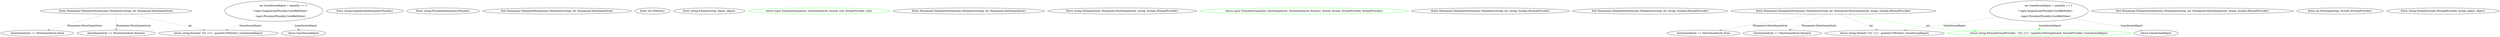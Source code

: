 digraph  {
n0 [cluster="Humanizer.ToQuantityExtensions.ToQuantity(string, int, Humanizer.ShowQuantityAs)", label="Entry Humanizer.ToQuantityExtensions.ToQuantity(string, int, Humanizer.ShowQuantityAs)", span="45-45"];
n1 [cluster="Humanizer.ToQuantityExtensions.ToQuantity(string, int, Humanizer.ShowQuantityAs)", label="var transformedInput = quantity == 1\r\n                ? input.Singularize(Plurality.CouldBeEither)\r\n                : input.Pluralize(Plurality.CouldBeEither)", span="47-49"];
n2 [cluster="Humanizer.ToQuantityExtensions.ToQuantity(string, int, Humanizer.ShowQuantityAs)", label="showQuantityAs == ShowQuantityAs.None", span="51-51"];
n4 [cluster="Humanizer.ToQuantityExtensions.ToQuantity(string, int, Humanizer.ShowQuantityAs)", label="showQuantityAs == ShowQuantityAs.Numeric", span="54-54"];
n6 [cluster="Humanizer.ToQuantityExtensions.ToQuantity(string, int, Humanizer.ShowQuantityAs)", label="return string.Format(''{0} {1}'', quantity.ToWords(), transformedInput);", span="57-57"];
n8 [cluster="string.Singularize(Humanizer.Plurality)", label="Entry string.Singularize(Humanizer.Plurality)", span="194-194"];
n9 [cluster="string.Pluralize(Humanizer.Plurality)", label="Entry string.Pluralize(Humanizer.Plurality)", span="170-170"];
n3 [cluster="Humanizer.ToQuantityExtensions.ToQuantity(string, int, Humanizer.ShowQuantityAs)", label="return transformedInput;", span="52-52"];
n7 [cluster="Humanizer.ToQuantityExtensions.ToQuantity(string, int, Humanizer.ShowQuantityAs)", label="Exit Humanizer.ToQuantityExtensions.ToQuantity(string, int, Humanizer.ShowQuantityAs)", span="45-45"];
n11 [cluster="int.ToWords()", label="Entry int.ToWords()", span="32-32"];
n10 [cluster="string.Format(string, object, object)", label="Entry string.Format(string, object, object)", span="0-0"];
d1 [cluster="Humanizer.ToQuantityExtensions.ToQuantity(string, int, Humanizer.ShowQuantityAs)", color=green, community=0, label="return input.ToQuantity(quantity, showQuantityAs, format: null, formatProvider: null);", prediction=0, span="48-48"];
d0 [cluster="Humanizer.ToQuantityExtensions.ToQuantity(string, int, Humanizer.ShowQuantityAs)", label="Entry Humanizer.ToQuantityExtensions.ToQuantity(string, int, Humanizer.ShowQuantityAs)", span="46-46"];
d3 [cluster="string.ToQuantity(int, Humanizer.ShowQuantityAs, string, System.IFormatProvider)", label="Entry string.ToQuantity(int, Humanizer.ShowQuantityAs, string, System.IFormatProvider)", span="69-69"];
d5 [cluster="Humanizer.ToQuantityExtensions.ToQuantity(string, int, string, System.IFormatProvider)", color=green, community=0, label="return input.ToQuantity(quantity, showQuantityAs: ShowQuantityAs.Numeric, format: format, formatProvider: formatProvider);", prediction=1, span="66-66"];
d4 [cluster="Humanizer.ToQuantityExtensions.ToQuantity(string, int, string, System.IFormatProvider)", label="Entry Humanizer.ToQuantityExtensions.ToQuantity(string, int, string, System.IFormatProvider)", span="64-64"];
d6 [cluster="Humanizer.ToQuantityExtensions.ToQuantity(string, int, string, System.IFormatProvider)", label="Exit Humanizer.ToQuantityExtensions.ToQuantity(string, int, string, System.IFormatProvider)", span="64-64"];
d12 [cluster="Humanizer.ToQuantityExtensions.ToQuantity(string, int, Humanizer.ShowQuantityAs, string, System.IFormatProvider)", color=green, community=0, label="return string.Format(formatProvider, ''{0} {1}'', quantity.ToString(format, formatProvider), transformedInput);", prediction=2, span="79-79"];
d7 [cluster="Humanizer.ToQuantityExtensions.ToQuantity(string, int, Humanizer.ShowQuantityAs, string, System.IFormatProvider)", label="Entry Humanizer.ToQuantityExtensions.ToQuantity(string, int, Humanizer.ShowQuantityAs, string, System.IFormatProvider)", span="69-69"];
d8 [cluster="Humanizer.ToQuantityExtensions.ToQuantity(string, int, Humanizer.ShowQuantityAs, string, System.IFormatProvider)", label="var transformedInput = quantity == 1\r\n                ? input.Singularize(Plurality.CouldBeEither)\r\n                : input.Pluralize(Plurality.CouldBeEither)", span="71-73"];
d11 [cluster="Humanizer.ToQuantityExtensions.ToQuantity(string, int, Humanizer.ShowQuantityAs, string, System.IFormatProvider)", label="showQuantityAs == ShowQuantityAs.Numeric", span="78-78"];
d14 [cluster="Humanizer.ToQuantityExtensions.ToQuantity(string, int, Humanizer.ShowQuantityAs, string, System.IFormatProvider)", label="Exit Humanizer.ToQuantityExtensions.ToQuantity(string, int, Humanizer.ShowQuantityAs, string, System.IFormatProvider)", span="69-69"];
d17 [cluster="int.ToString(string, System.IFormatProvider)", label="Entry int.ToString(string, System.IFormatProvider)", span="0-0"];
d18 [cluster="string.Format(System.IFormatProvider, string, object, object)", label="Entry string.Format(System.IFormatProvider, string, object, object)", span="0-0"];
d9 [cluster="Humanizer.ToQuantityExtensions.ToQuantity(string, int, Humanizer.ShowQuantityAs, string, System.IFormatProvider)", label="showQuantityAs == ShowQuantityAs.None", span="75-75"];
d13 [cluster="Humanizer.ToQuantityExtensions.ToQuantity(string, int, Humanizer.ShowQuantityAs, string, System.IFormatProvider)", label="return string.Format(''{0} {1}'', quantity.ToWords(), transformedInput);", span="81-81"];
d10 [cluster="Humanizer.ToQuantityExtensions.ToQuantity(string, int, Humanizer.ShowQuantityAs, string, System.IFormatProvider)", label="return transformedInput;", span="76-76"];
n0 -> n2  [color=darkseagreen4, key=1, label="Humanizer.ShowQuantityAs", style=dashed];
n0 -> n4  [color=darkseagreen4, key=1, label="Humanizer.ShowQuantityAs", style=dashed];
n0 -> n6  [color=darkseagreen4, key=1, label=int, style=dashed];
n1 -> n3  [color=darkseagreen4, key=1, label=transformedInput, style=dashed];
n1 -> n6  [color=darkseagreen4, key=1, label=transformedInput, style=dashed];
d7 -> d12  [color=green, key=1, label=int, style=dashed];
d7 -> d9  [color=darkseagreen4, key=1, label="Humanizer.ShowQuantityAs", style=dashed];
d7 -> d11  [color=darkseagreen4, key=1, label="Humanizer.ShowQuantityAs", style=dashed];
d7 -> d13  [color=darkseagreen4, key=1, label=int, style=dashed];
d8 -> d12  [color=green, key=1, label=transformedInput, style=dashed];
d8 -> d10  [color=darkseagreen4, key=1, label=transformedInput, style=dashed];
d8 -> d13  [color=darkseagreen4, key=1, label=transformedInput, style=dashed];
}
